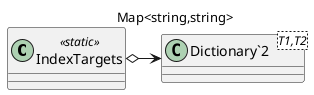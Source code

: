 @startuml
class IndexTargets <<static>> {
}
class "Dictionary`2"<T1,T2> {
}
IndexTargets o-> "Map<string,string>" "Dictionary`2"
@enduml
